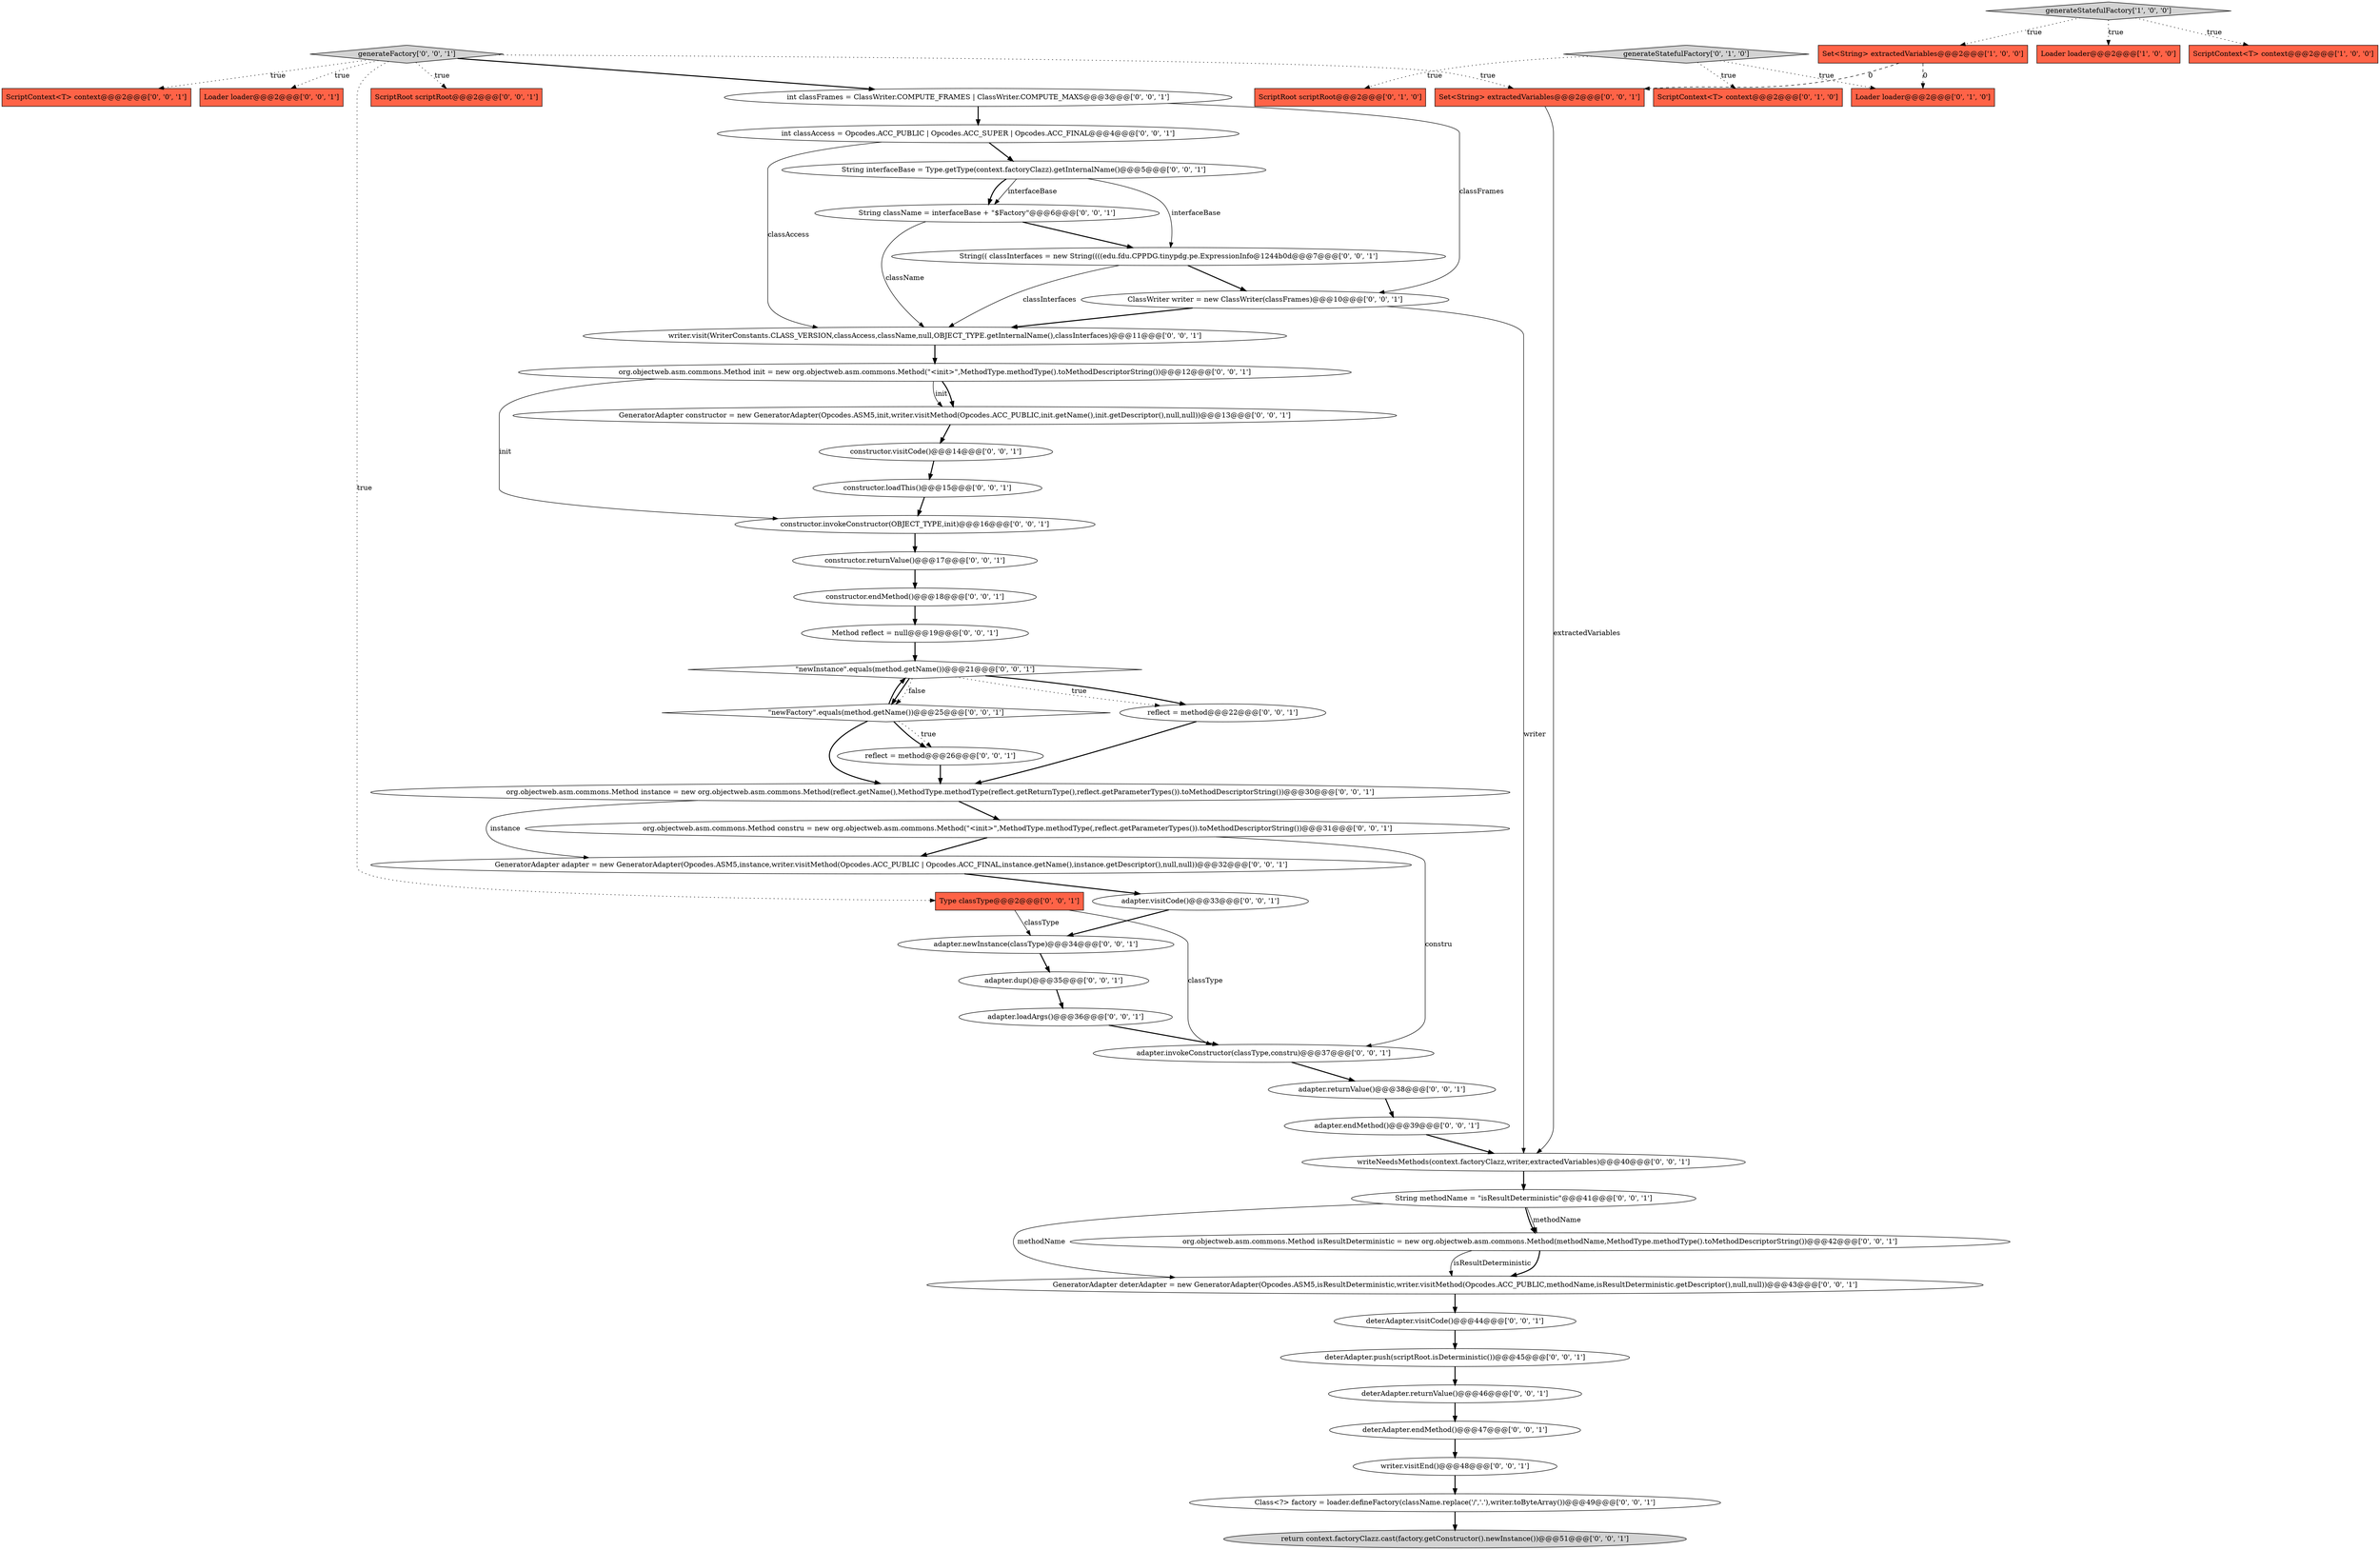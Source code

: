 digraph {
34 [style = filled, label = "adapter.endMethod()@@@39@@@['0', '0', '1']", fillcolor = white, shape = ellipse image = "AAA0AAABBB3BBB"];
40 [style = filled, label = "generateFactory['0', '0', '1']", fillcolor = lightgray, shape = diamond image = "AAA0AAABBB3BBB"];
37 [style = filled, label = "String interfaceBase = Type.getType(context.factoryClazz).getInternalName()@@@5@@@['0', '0', '1']", fillcolor = white, shape = ellipse image = "AAA0AAABBB3BBB"];
52 [style = filled, label = "org.objectweb.asm.commons.Method init = new org.objectweb.asm.commons.Method(\"<init>\",MethodType.methodType().toMethodDescriptorString())@@@12@@@['0', '0', '1']", fillcolor = white, shape = ellipse image = "AAA0AAABBB3BBB"];
26 [style = filled, label = "String className = interfaceBase + \"$Factory\"@@@6@@@['0', '0', '1']", fillcolor = white, shape = ellipse image = "AAA0AAABBB3BBB"];
13 [style = filled, label = "deterAdapter.push(scriptRoot.isDeterministic())@@@45@@@['0', '0', '1']", fillcolor = white, shape = ellipse image = "AAA0AAABBB3BBB"];
20 [style = filled, label = "writeNeedsMethods(context.factoryClazz,writer,extractedVariables)@@@40@@@['0', '0', '1']", fillcolor = white, shape = ellipse image = "AAA0AAABBB3BBB"];
8 [style = filled, label = "constructor.invokeConstructor(OBJECT_TYPE,init)@@@16@@@['0', '0', '1']", fillcolor = white, shape = ellipse image = "AAA0AAABBB3BBB"];
17 [style = filled, label = "\"newInstance\".equals(method.getName())@@@21@@@['0', '0', '1']", fillcolor = white, shape = diamond image = "AAA0AAABBB3BBB"];
29 [style = filled, label = "deterAdapter.endMethod()@@@47@@@['0', '0', '1']", fillcolor = white, shape = ellipse image = "AAA0AAABBB3BBB"];
23 [style = filled, label = "adapter.visitCode()@@@33@@@['0', '0', '1']", fillcolor = white, shape = ellipse image = "AAA0AAABBB3BBB"];
24 [style = filled, label = "Loader loader@@@2@@@['0', '0', '1']", fillcolor = tomato, shape = box image = "AAA0AAABBB3BBB"];
47 [style = filled, label = "reflect = method@@@22@@@['0', '0', '1']", fillcolor = white, shape = ellipse image = "AAA0AAABBB3BBB"];
15 [style = filled, label = "writer.visitEnd()@@@48@@@['0', '0', '1']", fillcolor = white, shape = ellipse image = "AAA0AAABBB3BBB"];
53 [style = filled, label = "adapter.loadArgs()@@@36@@@['0', '0', '1']", fillcolor = white, shape = ellipse image = "AAA0AAABBB3BBB"];
32 [style = filled, label = "Type classType@@@2@@@['0', '0', '1']", fillcolor = tomato, shape = box image = "AAA0AAABBB3BBB"];
35 [style = filled, label = "reflect = method@@@26@@@['0', '0', '1']", fillcolor = white, shape = ellipse image = "AAA0AAABBB3BBB"];
3 [style = filled, label = "generateStatefulFactory['1', '0', '0']", fillcolor = lightgray, shape = diamond image = "AAA0AAABBB1BBB"];
43 [style = filled, label = "constructor.loadThis()@@@15@@@['0', '0', '1']", fillcolor = white, shape = ellipse image = "AAA0AAABBB3BBB"];
22 [style = filled, label = "deterAdapter.returnValue()@@@46@@@['0', '0', '1']", fillcolor = white, shape = ellipse image = "AAA0AAABBB3BBB"];
51 [style = filled, label = "writer.visit(WriterConstants.CLASS_VERSION,classAccess,className,null,OBJECT_TYPE.getInternalName(),classInterfaces)@@@11@@@['0', '0', '1']", fillcolor = white, shape = ellipse image = "AAA0AAABBB3BBB"];
6 [style = filled, label = "ScriptContext<T> context@@@2@@@['0', '1', '0']", fillcolor = tomato, shape = box image = "AAA0AAABBB2BBB"];
12 [style = filled, label = "GeneratorAdapter deterAdapter = new GeneratorAdapter(Opcodes.ASM5,isResultDeterministic,writer.visitMethod(Opcodes.ACC_PUBLIC,methodName,isResultDeterministic.getDescriptor(),null,null))@@@43@@@['0', '0', '1']", fillcolor = white, shape = ellipse image = "AAA0AAABBB3BBB"];
10 [style = filled, label = "deterAdapter.visitCode()@@@44@@@['0', '0', '1']", fillcolor = white, shape = ellipse image = "AAA0AAABBB3BBB"];
25 [style = filled, label = "ScriptRoot scriptRoot@@@2@@@['0', '0', '1']", fillcolor = tomato, shape = box image = "AAA0AAABBB3BBB"];
49 [style = filled, label = "adapter.returnValue()@@@38@@@['0', '0', '1']", fillcolor = white, shape = ellipse image = "AAA0AAABBB3BBB"];
19 [style = filled, label = "GeneratorAdapter adapter = new GeneratorAdapter(Opcodes.ASM5,instance,writer.visitMethod(Opcodes.ACC_PUBLIC | Opcodes.ACC_FINAL,instance.getName(),instance.getDescriptor(),null,null))@@@32@@@['0', '0', '1']", fillcolor = white, shape = ellipse image = "AAA0AAABBB3BBB"];
50 [style = filled, label = "Set<String> extractedVariables@@@2@@@['0', '0', '1']", fillcolor = tomato, shape = box image = "AAA0AAABBB3BBB"];
18 [style = filled, label = "org.objectweb.asm.commons.Method instance = new org.objectweb.asm.commons.Method(reflect.getName(),MethodType.methodType(reflect.getReturnType(),reflect.getParameterTypes()).toMethodDescriptorString())@@@30@@@['0', '0', '1']", fillcolor = white, shape = ellipse image = "AAA0AAABBB3BBB"];
33 [style = filled, label = "\"newFactory\".equals(method.getName())@@@25@@@['0', '0', '1']", fillcolor = white, shape = diamond image = "AAA0AAABBB3BBB"];
7 [style = filled, label = "Loader loader@@@2@@@['0', '1', '0']", fillcolor = tomato, shape = box image = "AAA1AAABBB2BBB"];
9 [style = filled, label = "org.objectweb.asm.commons.Method constru = new org.objectweb.asm.commons.Method(\"<init>\",MethodType.methodType(,reflect.getParameterTypes()).toMethodDescriptorString())@@@31@@@['0', '0', '1']", fillcolor = white, shape = ellipse image = "AAA0AAABBB3BBB"];
38 [style = filled, label = "String(( classInterfaces = new String((((edu.fdu.CPPDG.tinypdg.pe.ExpressionInfo@1244b0d@@@7@@@['0', '0', '1']", fillcolor = white, shape = ellipse image = "AAA0AAABBB3BBB"];
30 [style = filled, label = "org.objectweb.asm.commons.Method isResultDeterministic = new org.objectweb.asm.commons.Method(methodName,MethodType.methodType().toMethodDescriptorString())@@@42@@@['0', '0', '1']", fillcolor = white, shape = ellipse image = "AAA0AAABBB3BBB"];
2 [style = filled, label = "Set<String> extractedVariables@@@2@@@['1', '0', '0']", fillcolor = tomato, shape = box image = "AAA1AAABBB1BBB"];
5 [style = filled, label = "ScriptRoot scriptRoot@@@2@@@['0', '1', '0']", fillcolor = tomato, shape = box image = "AAA0AAABBB2BBB"];
41 [style = filled, label = "Method reflect = null@@@19@@@['0', '0', '1']", fillcolor = white, shape = ellipse image = "AAA0AAABBB3BBB"];
16 [style = filled, label = "adapter.invokeConstructor(classType,constru)@@@37@@@['0', '0', '1']", fillcolor = white, shape = ellipse image = "AAA0AAABBB3BBB"];
31 [style = filled, label = "String methodName = \"isResultDeterministic\"@@@41@@@['0', '0', '1']", fillcolor = white, shape = ellipse image = "AAA0AAABBB3BBB"];
28 [style = filled, label = "ClassWriter writer = new ClassWriter(classFrames)@@@10@@@['0', '0', '1']", fillcolor = white, shape = ellipse image = "AAA0AAABBB3BBB"];
14 [style = filled, label = "int classFrames = ClassWriter.COMPUTE_FRAMES | ClassWriter.COMPUTE_MAXS@@@3@@@['0', '0', '1']", fillcolor = white, shape = ellipse image = "AAA0AAABBB3BBB"];
1 [style = filled, label = "Loader loader@@@2@@@['1', '0', '0']", fillcolor = tomato, shape = box image = "AAA0AAABBB1BBB"];
39 [style = filled, label = "constructor.visitCode()@@@14@@@['0', '0', '1']", fillcolor = white, shape = ellipse image = "AAA0AAABBB3BBB"];
11 [style = filled, label = "int classAccess = Opcodes.ACC_PUBLIC | Opcodes.ACC_SUPER | Opcodes.ACC_FINAL@@@4@@@['0', '0', '1']", fillcolor = white, shape = ellipse image = "AAA0AAABBB3BBB"];
44 [style = filled, label = "return context.factoryClazz.cast(factory.getConstructor().newInstance())@@@51@@@['0', '0', '1']", fillcolor = lightgray, shape = ellipse image = "AAA0AAABBB3BBB"];
0 [style = filled, label = "ScriptContext<T> context@@@2@@@['1', '0', '0']", fillcolor = tomato, shape = box image = "AAA0AAABBB1BBB"];
36 [style = filled, label = "adapter.dup()@@@35@@@['0', '0', '1']", fillcolor = white, shape = ellipse image = "AAA0AAABBB3BBB"];
4 [style = filled, label = "generateStatefulFactory['0', '1', '0']", fillcolor = lightgray, shape = diamond image = "AAA0AAABBB2BBB"];
42 [style = filled, label = "ScriptContext<T> context@@@2@@@['0', '0', '1']", fillcolor = tomato, shape = box image = "AAA0AAABBB3BBB"];
45 [style = filled, label = "constructor.returnValue()@@@17@@@['0', '0', '1']", fillcolor = white, shape = ellipse image = "AAA0AAABBB3BBB"];
46 [style = filled, label = "constructor.endMethod()@@@18@@@['0', '0', '1']", fillcolor = white, shape = ellipse image = "AAA0AAABBB3BBB"];
48 [style = filled, label = "Class<?> factory = loader.defineFactory(className.replace('/','.'),writer.toByteArray())@@@49@@@['0', '0', '1']", fillcolor = white, shape = ellipse image = "AAA0AAABBB3BBB"];
27 [style = filled, label = "adapter.newInstance(classType)@@@34@@@['0', '0', '1']", fillcolor = white, shape = ellipse image = "AAA0AAABBB3BBB"];
21 [style = filled, label = "GeneratorAdapter constructor = new GeneratorAdapter(Opcodes.ASM5,init,writer.visitMethod(Opcodes.ACC_PUBLIC,init.getName(),init.getDescriptor(),null,null))@@@13@@@['0', '0', '1']", fillcolor = white, shape = ellipse image = "AAA0AAABBB3BBB"];
4->6 [style = dotted, label="true"];
40->50 [style = dotted, label="true"];
37->38 [style = solid, label="interfaceBase"];
4->5 [style = dotted, label="true"];
29->15 [style = bold, label=""];
33->35 [style = bold, label=""];
27->36 [style = bold, label=""];
35->18 [style = bold, label=""];
34->20 [style = bold, label=""];
23->27 [style = bold, label=""];
37->26 [style = bold, label=""];
38->28 [style = bold, label=""];
47->18 [style = bold, label=""];
37->26 [style = solid, label="interfaceBase"];
50->20 [style = solid, label="extractedVariables"];
17->47 [style = bold, label=""];
9->16 [style = solid, label="constru"];
36->53 [style = bold, label=""];
40->24 [style = dotted, label="true"];
39->43 [style = bold, label=""];
22->29 [style = bold, label=""];
4->7 [style = dotted, label="true"];
52->8 [style = solid, label="init"];
11->37 [style = bold, label=""];
40->32 [style = dotted, label="true"];
18->19 [style = solid, label="instance"];
31->12 [style = solid, label="methodName"];
17->33 [style = bold, label=""];
20->31 [style = bold, label=""];
48->44 [style = bold, label=""];
51->52 [style = bold, label=""];
32->27 [style = solid, label="classType"];
28->51 [style = bold, label=""];
49->34 [style = bold, label=""];
2->7 [style = dashed, label="0"];
2->50 [style = dashed, label="0"];
31->30 [style = solid, label="methodName"];
46->41 [style = bold, label=""];
38->51 [style = solid, label="classInterfaces"];
11->51 [style = solid, label="classAccess"];
17->47 [style = dotted, label="true"];
52->21 [style = solid, label="init"];
14->28 [style = solid, label="classFrames"];
17->33 [style = dotted, label="false"];
26->38 [style = bold, label=""];
41->17 [style = bold, label=""];
30->12 [style = bold, label=""];
12->10 [style = bold, label=""];
33->35 [style = dotted, label="true"];
21->39 [style = bold, label=""];
30->12 [style = solid, label="isResultDeterministic"];
33->18 [style = bold, label=""];
16->49 [style = bold, label=""];
10->13 [style = bold, label=""];
19->23 [style = bold, label=""];
8->45 [style = bold, label=""];
43->8 [style = bold, label=""];
31->30 [style = bold, label=""];
3->0 [style = dotted, label="true"];
18->9 [style = bold, label=""];
15->48 [style = bold, label=""];
53->16 [style = bold, label=""];
9->19 [style = bold, label=""];
40->14 [style = bold, label=""];
28->20 [style = solid, label="writer"];
32->16 [style = solid, label="classType"];
13->22 [style = bold, label=""];
45->46 [style = bold, label=""];
40->25 [style = dotted, label="true"];
52->21 [style = bold, label=""];
14->11 [style = bold, label=""];
3->1 [style = dotted, label="true"];
26->51 [style = solid, label="className"];
3->2 [style = dotted, label="true"];
33->17 [style = bold, label=""];
40->42 [style = dotted, label="true"];
}
